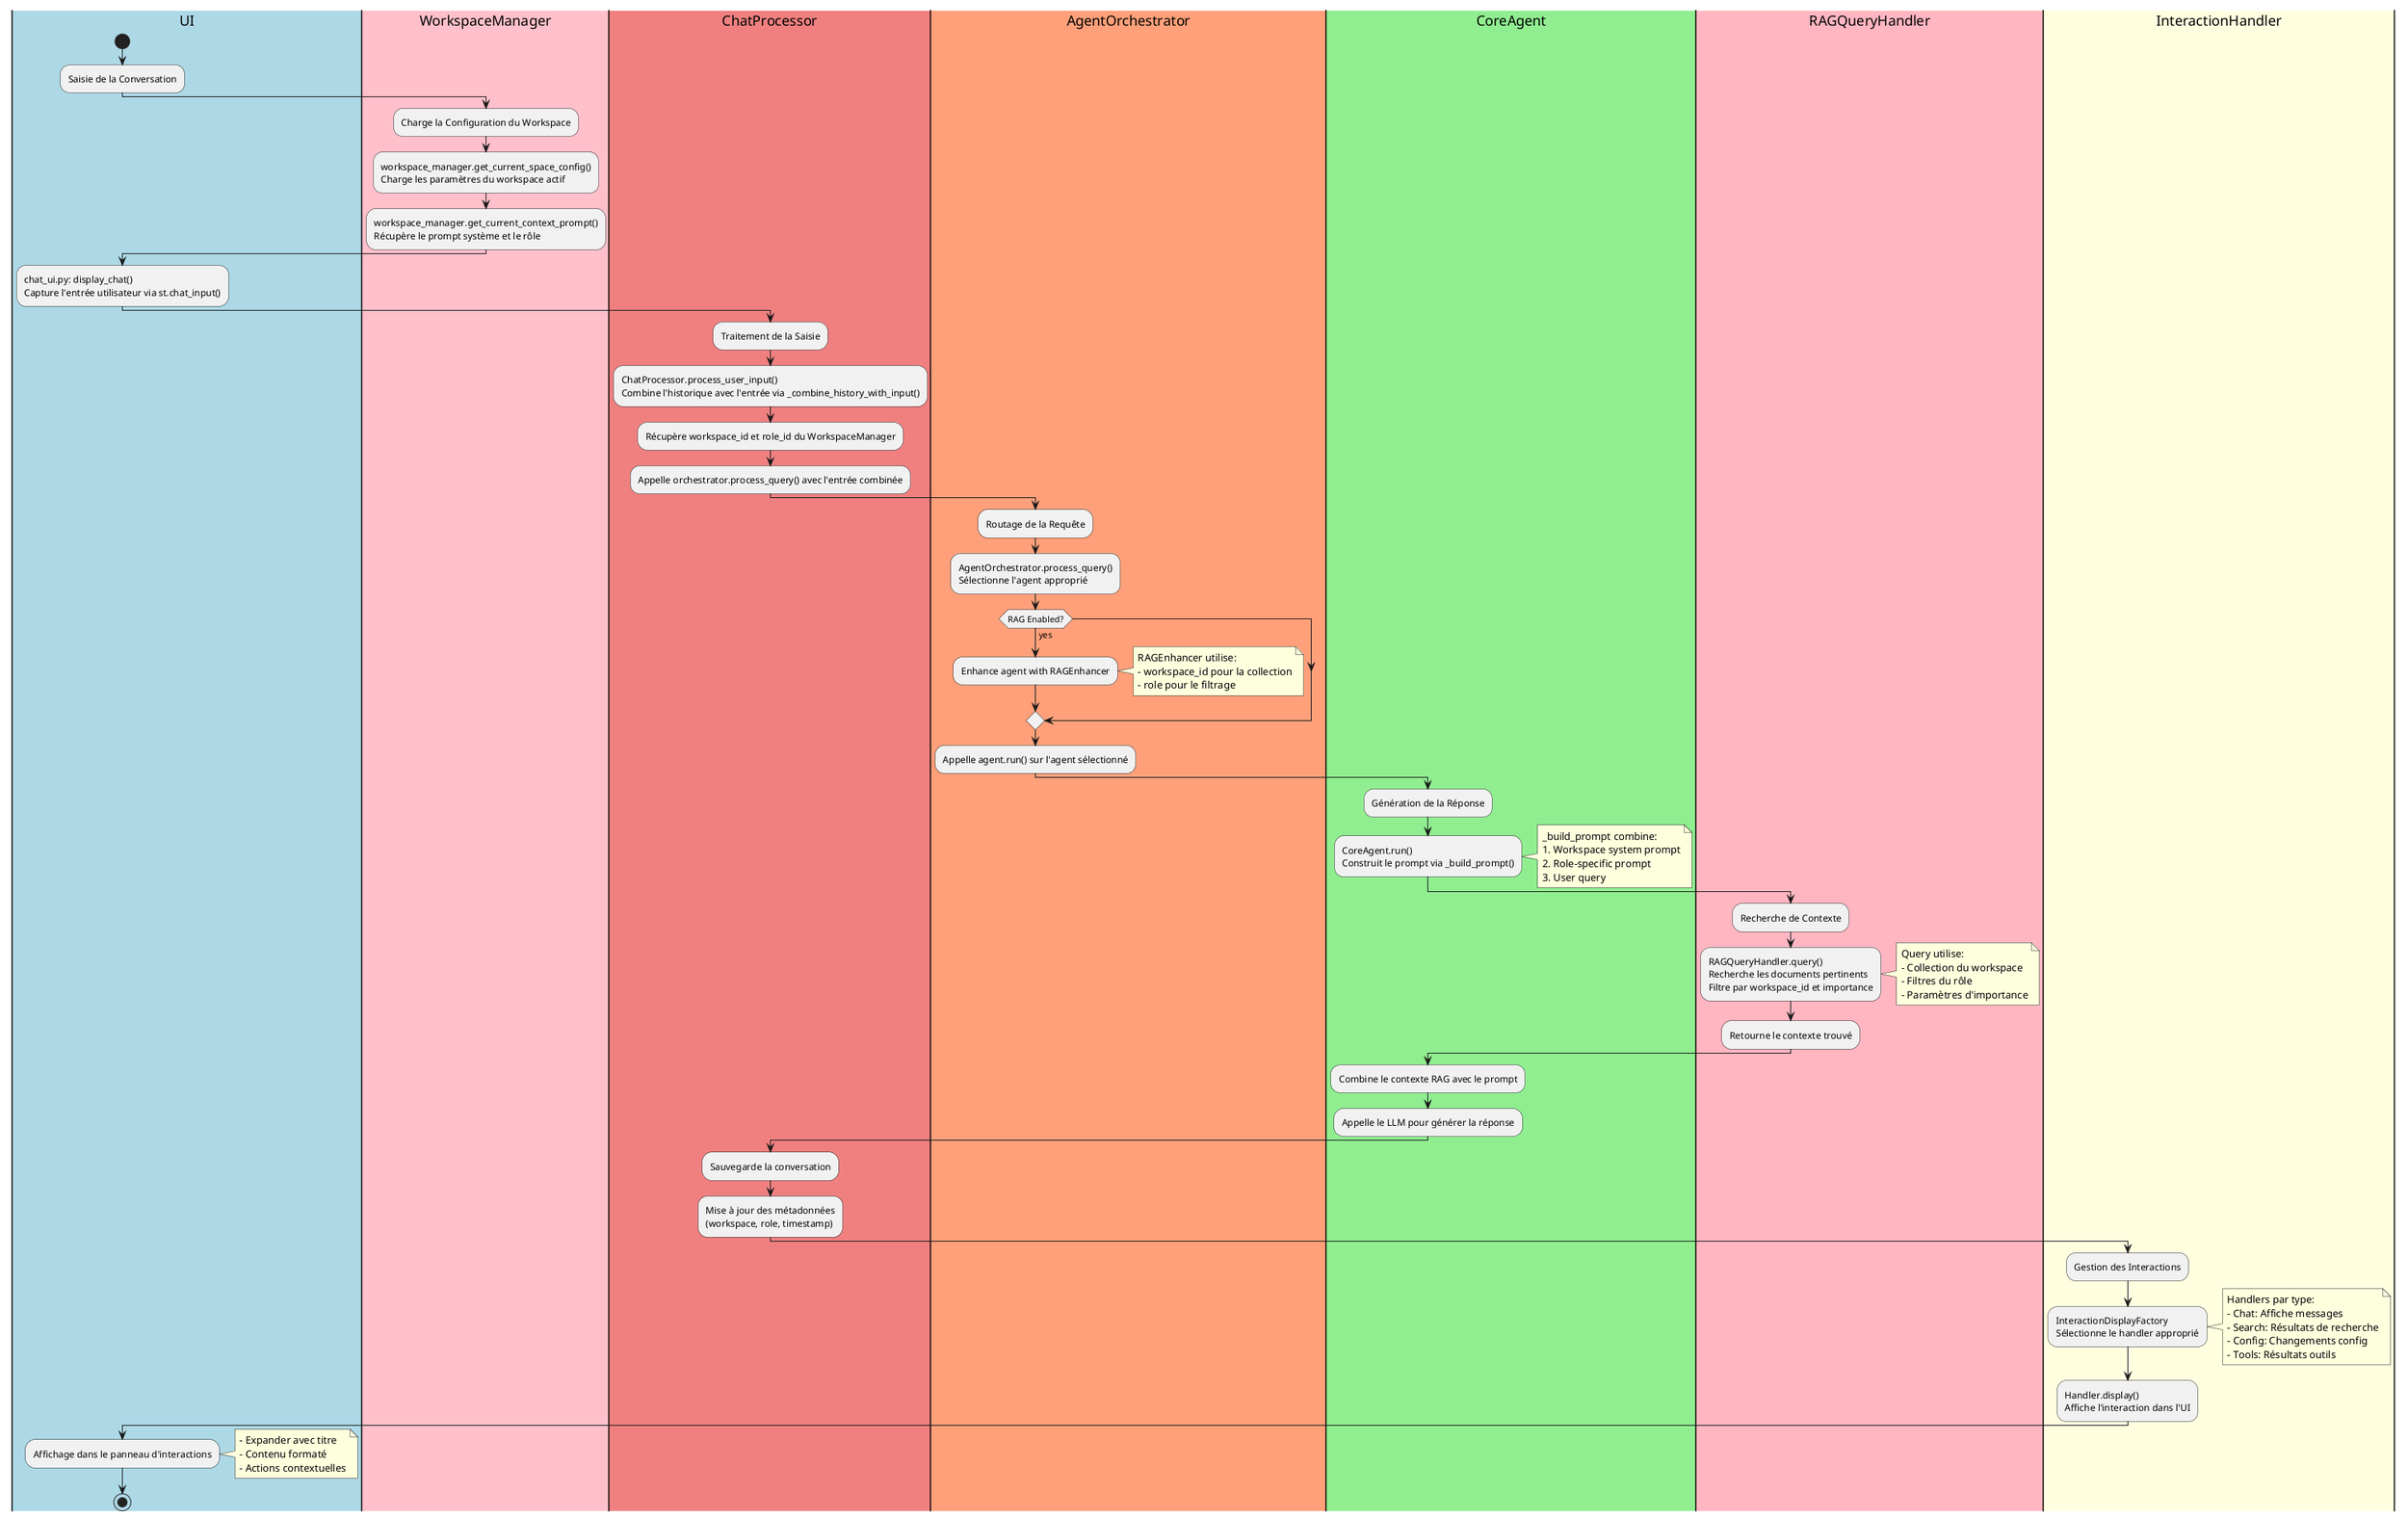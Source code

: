 @startuml chatbox
|#lightblue|UI|
start
:Saisie de la Conversation;
|#pink|WorkspaceManager|
:Charge la Configuration du Workspace;
:workspace_manager.get_current_space_config()
Charge les paramètres du workspace actif;
:workspace_manager.get_current_context_prompt()
Récupère le prompt système et le rôle;
|#lightblue|UI|
:chat_ui.py: display_chat() 
Capture l'entrée utilisateur via st.chat_input();
|#lightcoral|ChatProcessor|
:Traitement de la Saisie;
:ChatProcessor.process_user_input()
Combine l'historique avec l'entrée via _combine_history_with_input();
:Récupère workspace_id et role_id du WorkspaceManager;
:Appelle orchestrator.process_query() avec l'entrée combinée;
|#lightsalmon|AgentOrchestrator|
:Routage de la Requête;
:AgentOrchestrator.process_query()
Sélectionne l'agent approprié;
if (RAG Enabled?) then (yes)
  :Enhance agent with RAGEnhancer;
  note right
    RAGEnhancer utilise:
    - workspace_id pour la collection
    - role pour le filtrage
  end note
endif
:Appelle agent.run() sur l'agent sélectionné;
|#lightgreen|CoreAgent|
:Génération de la Réponse;
:CoreAgent.run()
Construit le prompt via _build_prompt();
note right
  _build_prompt combine:
  1. Workspace system prompt
  2. Role-specific prompt
  3. User query
end note
|#lightpink|RAGQueryHandler|
:Recherche de Contexte;
:RAGQueryHandler.query()
Recherche les documents pertinents
Filtre par workspace_id et importance;
note right
  Query utilise:
  - Collection du workspace
  - Filtres du rôle
  - Paramètres d'importance
end note
:Retourne le contexte trouvé;
|#lightgreen|CoreAgent|
:Combine le contexte RAG avec le prompt;
:Appelle le LLM pour générer la réponse;
|#lightcoral|ChatProcessor|
:Sauvegarde la conversation;
:Mise à jour des métadonnées
(workspace, role, timestamp);
|#lightyellow|InteractionHandler|
:Gestion des Interactions;
:InteractionDisplayFactory
Sélectionne le handler approprié;
note right
  Handlers par type:
  - Chat: Affiche messages
  - Search: Résultats de recherche
  - Config: Changements config
  - Tools: Résultats outils
end note
:Handler.display()
Affiche l'interaction dans l'UI;
|#lightblue|UI|
:Affichage dans le panneau d'interactions;
note right
  - Expander avec titre
  - Contenu formaté
  - Actions contextuelles
end note
stop
@enduml